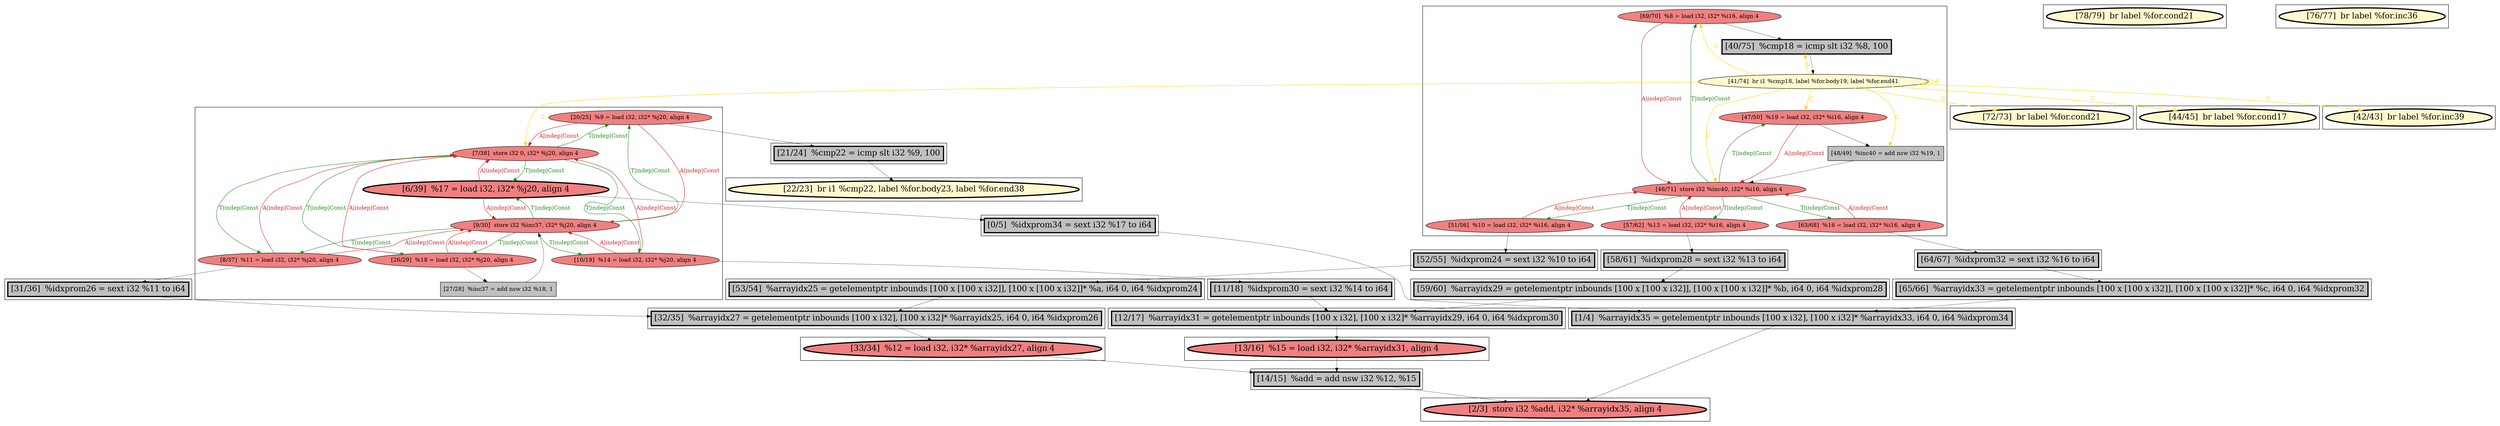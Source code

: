 
digraph G {



node890->node892 [style=solid,color=black,label="",penwidth=0.5,fontcolor=black ]
node881->node880 [style=solid,color=black,label="",penwidth=0.5,fontcolor=black ]
node909->node904 [style=solid,color=black,label="",penwidth=0.5,fontcolor=black ]
node878->node877 [style=solid,color=black,label="",penwidth=0.5,fontcolor=black ]
node887->node885 [style=solid,color=gold,label="C",penwidth=1.0,fontcolor=gold ]
node915->node883 [style=solid,color=black,label="",penwidth=0.5,fontcolor=black ]
node907->node905 [style=solid,color=black,label="",penwidth=0.5,fontcolor=black ]
node892->node887 [style=solid,color=black,label="",penwidth=0.5,fontcolor=black ]
node901->node907 [style=solid,color=black,label="",penwidth=0.5,fontcolor=black ]
node914->node911 [style=solid,color=firebrick3,label="A|indep|Const",penwidth=1.0,fontcolor=firebrick3 ]
node898->node907 [style=solid,color=black,label="",penwidth=0.5,fontcolor=black ]
node879->node878 [style=solid,color=black,label="",penwidth=0.5,fontcolor=black ]
node889->node891 [style=solid,color=black,label="",penwidth=0.5,fontcolor=black ]
node887->node890 [style=solid,color=gold,label="C",penwidth=1.0,fontcolor=gold ]
node910->node916 [style=solid,color=black,label="",penwidth=0.5,fontcolor=black ]
node893->node896 [style=solid,color=black,label="",penwidth=0.5,fontcolor=black ]
node891->node895 [style=solid,color=forestgreen,label="T|indep|Const",penwidth=1.0,fontcolor=forestgreen ]
node880->node877 [style=solid,color=black,label="",penwidth=0.5,fontcolor=black ]
node883->node882 [style=solid,color=black,label="",penwidth=0.5,fontcolor=black ]
node914->node898 [style=solid,color=black,label="",penwidth=0.5,fontcolor=black ]
node888->node889 [style=solid,color=black,label="",penwidth=0.5,fontcolor=black ]
node887->node911 [style=solid,color=gold,label="C",penwidth=1.0,fontcolor=gold ]
node895->node900 [style=solid,color=black,label="",penwidth=0.5,fontcolor=black ]
node911->node912 [style=solid,color=forestgreen,label="T|indep|Const",penwidth=1.0,fontcolor=forestgreen ]
node913->node909 [style=solid,color=forestgreen,label="T|indep|Const",penwidth=1.0,fontcolor=forestgreen ]
node909->node913 [style=solid,color=firebrick3,label="A|indep|Const",penwidth=1.0,fontcolor=firebrick3 ]
node912->node911 [style=solid,color=firebrick3,label="A|indep|Const",penwidth=1.0,fontcolor=firebrick3 ]
node887->node888 [style=solid,color=gold,label="C",penwidth=1.0,fontcolor=gold ]
node913->node910 [style=solid,color=forestgreen,label="T|indep|Const",penwidth=1.0,fontcolor=forestgreen ]
node894->node897 [style=solid,color=black,label="",penwidth=0.5,fontcolor=black ]
node882->node881 [style=solid,color=black,label="",penwidth=0.5,fontcolor=black ]
node912->node913 [style=solid,color=firebrick3,label="A|indep|Const",penwidth=1.0,fontcolor=firebrick3 ]
node911->node915 [style=solid,color=forestgreen,label="T|indep|Const",penwidth=1.0,fontcolor=forestgreen ]
node887->node903 [style=solid,color=gold,label="C",penwidth=1.0,fontcolor=gold ]
node911->node914 [style=solid,color=forestgreen,label="T|indep|Const",penwidth=1.0,fontcolor=forestgreen ]
node911->node910 [style=solid,color=forestgreen,label="T|indep|Const",penwidth=1.0,fontcolor=forestgreen ]
node913->node912 [style=solid,color=forestgreen,label="T|indep|Const",penwidth=1.0,fontcolor=forestgreen ]
node891->node888 [style=solid,color=forestgreen,label="T|indep|Const",penwidth=1.0,fontcolor=forestgreen ]
node887->node908 [style=solid,color=gold,label="C",penwidth=1.0,fontcolor=gold ]
node895->node891 [style=solid,color=firebrick3,label="A|indep|Const",penwidth=1.0,fontcolor=firebrick3 ]
node897->node899 [style=solid,color=black,label="",penwidth=0.5,fontcolor=black ]
node887->node891 [style=solid,color=gold,label="C",penwidth=1.0,fontcolor=gold ]
node905->node880 [style=solid,color=black,label="",penwidth=0.5,fontcolor=black ]
node913->node914 [style=solid,color=forestgreen,label="T|indep|Const",penwidth=1.0,fontcolor=forestgreen ]
node899->node882 [style=solid,color=black,label="",penwidth=0.5,fontcolor=black ]
node900->node901 [style=solid,color=black,label="",penwidth=0.5,fontcolor=black ]
node887->node887 [style=solid,color=gold,label="C",penwidth=1.0,fontcolor=gold ]
node887->node889 [style=solid,color=gold,label="C",penwidth=1.0,fontcolor=gold ]
node914->node913 [style=solid,color=firebrick3,label="A|indep|Const",penwidth=1.0,fontcolor=firebrick3 ]
node910->node911 [style=solid,color=firebrick3,label="A|indep|Const",penwidth=1.0,fontcolor=firebrick3 ]
node891->node893 [style=solid,color=forestgreen,label="T|indep|Const",penwidth=1.0,fontcolor=forestgreen ]
node894->node891 [style=solid,color=firebrick3,label="A|indep|Const",penwidth=1.0,fontcolor=firebrick3 ]
node916->node913 [style=solid,color=black,label="",penwidth=0.5,fontcolor=black ]
node891->node894 [style=solid,color=forestgreen,label="T|indep|Const",penwidth=1.0,fontcolor=forestgreen ]
node915->node913 [style=solid,color=firebrick3,label="A|indep|Const",penwidth=1.0,fontcolor=firebrick3 ]
node913->node915 [style=solid,color=forestgreen,label="T|indep|Const",penwidth=1.0,fontcolor=forestgreen ]
node886->node878 [style=solid,color=black,label="",penwidth=0.5,fontcolor=black ]
node910->node913 [style=solid,color=firebrick3,label="A|indep|Const",penwidth=1.0,fontcolor=firebrick3 ]
node909->node911 [style=solid,color=firebrick3,label="A|indep|Const",penwidth=1.0,fontcolor=firebrick3 ]
node896->node886 [style=solid,color=black,label="",penwidth=0.5,fontcolor=black ]
node893->node891 [style=solid,color=firebrick3,label="A|indep|Const",penwidth=1.0,fontcolor=firebrick3 ]
node911->node909 [style=solid,color=forestgreen,label="T|indep|Const",penwidth=1.0,fontcolor=forestgreen ]
node887->node892 [style=solid,color=gold,label="C",penwidth=1.0,fontcolor=gold ]
node890->node891 [style=solid,color=firebrick3,label="A|indep|Const",penwidth=1.0,fontcolor=firebrick3 ]
node891->node890 [style=solid,color=forestgreen,label="T|indep|Const",penwidth=1.0,fontcolor=forestgreen ]
node912->node879 [style=solid,color=black,label="",penwidth=0.5,fontcolor=black ]
node888->node891 [style=solid,color=firebrick3,label="A|indep|Const",penwidth=1.0,fontcolor=firebrick3 ]
node915->node911 [style=solid,color=firebrick3,label="A|indep|Const",penwidth=1.0,fontcolor=firebrick3 ]
node904->node884 [style=solid,color=black,label="",penwidth=0.5,fontcolor=black ]


subgraph cluster24 {


node916 [fillcolor=grey,label="[27/28]  %inc37 = add nsw i32 %18, 1",shape=rectangle,style=filled ]
node915 [fillcolor=lightcoral,label="[10/19]  %14 = load i32, i32* %j20, align 4",shape=ellipse,style=filled ]
node910 [fillcolor=lightcoral,label="[26/29]  %18 = load i32, i32* %j20, align 4",shape=ellipse,style=filled ]
node909 [fillcolor=lightcoral,label="[20/25]  %9 = load i32, i32* %j20, align 4",shape=ellipse,style=filled ]
node911 [fillcolor=lightcoral,label="[7/38]  store i32 0, i32* %j20, align 4",shape=ellipse,style=filled ]
node914 [fillcolor=lightcoral,label="[8/37]  %11 = load i32, i32* %j20, align 4",shape=ellipse,style=filled ]
node912 [penwidth=3.0,fontsize=20,fillcolor=lightcoral,label="[6/39]  %17 = load i32, i32* %j20, align 4",shape=ellipse,style=filled ]
node913 [fillcolor=lightcoral,label="[9/30]  store i32 %inc37, i32* %j20, align 4",shape=ellipse,style=filled ]



}

subgraph cluster22 {


node907 [penwidth=3.0,fontsize=20,fillcolor=grey,label="[32/35]  %arrayidx27 = getelementptr inbounds [100 x i32], [100 x i32]* %arrayidx25, i64 0, i64 %idxprom26",shape=rectangle,style=filled ]



}

subgraph cluster20 {


node905 [penwidth=3.0,fontsize=20,fillcolor=lightcoral,label="[33/34]  %12 = load i32, i32* %arrayidx27, align 4",shape=ellipse,style=filled ]



}

subgraph cluster18 {


node903 [penwidth=3.0,fontsize=20,fillcolor=lemonchiffon,label="[44/45]  br label %for.cond17",shape=ellipse,style=filled ]



}

subgraph cluster16 {


node901 [penwidth=3.0,fontsize=20,fillcolor=grey,label="[53/54]  %arrayidx25 = getelementptr inbounds [100 x [100 x i32]], [100 x [100 x i32]]* %a, i64 0, i64 %idxprom24",shape=rectangle,style=filled ]



}

subgraph cluster17 {


node902 [penwidth=3.0,fontsize=20,fillcolor=lemonchiffon,label="[78/79]  br label %for.cond21",shape=ellipse,style=filled ]



}

subgraph cluster4 {


node881 [penwidth=3.0,fontsize=20,fillcolor=lightcoral,label="[13/16]  %15 = load i32, i32* %arrayidx31, align 4",shape=ellipse,style=filled ]



}

subgraph cluster3 {


node880 [penwidth=3.0,fontsize=20,fillcolor=grey,label="[14/15]  %add = add nsw i32 %12, %15",shape=rectangle,style=filled ]



}

subgraph cluster2 {


node879 [penwidth=3.0,fontsize=20,fillcolor=grey,label="[0/5]  %idxprom34 = sext i32 %17 to i64",shape=rectangle,style=filled ]



}

subgraph cluster1 {


node878 [penwidth=3.0,fontsize=20,fillcolor=grey,label="[1/4]  %arrayidx35 = getelementptr inbounds [100 x i32], [100 x i32]* %arrayidx33, i64 0, i64 %idxprom34",shape=rectangle,style=filled ]



}

subgraph cluster12 {


node897 [penwidth=3.0,fontsize=20,fillcolor=grey,label="[58/61]  %idxprom28 = sext i32 %13 to i64",shape=rectangle,style=filled ]



}

subgraph cluster5 {


node882 [penwidth=3.0,fontsize=20,fillcolor=grey,label="[12/17]  %arrayidx31 = getelementptr inbounds [100 x i32], [100 x i32]* %arrayidx29, i64 0, i64 %idxprom30",shape=rectangle,style=filled ]



}

subgraph cluster0 {


node877 [penwidth=3.0,fontsize=20,fillcolor=lightcoral,label="[2/3]  store i32 %add, i32* %arrayidx35, align 4",shape=ellipse,style=filled ]



}

subgraph cluster6 {


node883 [penwidth=3.0,fontsize=20,fillcolor=grey,label="[11/18]  %idxprom30 = sext i32 %14 to i64",shape=rectangle,style=filled ]



}

subgraph cluster14 {


node899 [penwidth=3.0,fontsize=20,fillcolor=grey,label="[59/60]  %arrayidx29 = getelementptr inbounds [100 x [100 x i32]], [100 x [100 x i32]]* %b, i64 0, i64 %idxprom28",shape=rectangle,style=filled ]



}

subgraph cluster7 {


node884 [penwidth=3.0,fontsize=20,fillcolor=lemonchiffon,label="[22/23]  br i1 %cmp22, label %for.body23, label %for.end38",shape=ellipse,style=filled ]



}

subgraph cluster23 {


node908 [penwidth=3.0,fontsize=20,fillcolor=lemonchiffon,label="[42/43]  br label %for.inc39",shape=ellipse,style=filled ]



}

subgraph cluster8 {


node885 [penwidth=3.0,fontsize=20,fillcolor=lemonchiffon,label="[72/73]  br label %for.cond21",shape=ellipse,style=filled ]



}

subgraph cluster21 {


node906 [penwidth=3.0,fontsize=20,fillcolor=lemonchiffon,label="[76/77]  br label %for.inc36",shape=ellipse,style=filled ]



}

subgraph cluster9 {


node886 [penwidth=3.0,fontsize=20,fillcolor=grey,label="[65/66]  %arrayidx33 = getelementptr inbounds [100 x [100 x i32]], [100 x [100 x i32]]* %c, i64 0, i64 %idxprom32",shape=rectangle,style=filled ]



}

subgraph cluster19 {


node904 [penwidth=3.0,fontsize=20,fillcolor=grey,label="[21/24]  %cmp22 = icmp slt i32 %9, 100",shape=rectangle,style=filled ]



}

subgraph cluster10 {


node895 [fillcolor=lightcoral,label="[51/56]  %10 = load i32, i32* %i16, align 4",shape=ellipse,style=filled ]
node893 [fillcolor=lightcoral,label="[63/68]  %16 = load i32, i32* %i16, align 4",shape=ellipse,style=filled ]
node888 [fillcolor=lightcoral,label="[47/50]  %19 = load i32, i32* %i16, align 4",shape=ellipse,style=filled ]
node892 [penwidth=3.0,fontsize=20,fillcolor=grey,label="[40/75]  %cmp18 = icmp slt i32 %8, 100",shape=rectangle,style=filled ]
node887 [fillcolor=lemonchiffon,label="[41/74]  br i1 %cmp18, label %for.body19, label %for.end41",shape=ellipse,style=filled ]
node890 [fillcolor=lightcoral,label="[69/70]  %8 = load i32, i32* %i16, align 4",shape=ellipse,style=filled ]
node894 [fillcolor=lightcoral,label="[57/62]  %13 = load i32, i32* %i16, align 4",shape=ellipse,style=filled ]
node891 [fillcolor=lightcoral,label="[46/71]  store i32 %inc40, i32* %i16, align 4",shape=ellipse,style=filled ]
node889 [fillcolor=grey,label="[48/49]  %inc40 = add nsw i32 %19, 1",shape=rectangle,style=filled ]



}

subgraph cluster11 {


node896 [penwidth=3.0,fontsize=20,fillcolor=grey,label="[64/67]  %idxprom32 = sext i32 %16 to i64",shape=rectangle,style=filled ]



}

subgraph cluster13 {


node898 [penwidth=3.0,fontsize=20,fillcolor=grey,label="[31/36]  %idxprom26 = sext i32 %11 to i64",shape=rectangle,style=filled ]



}

subgraph cluster15 {


node900 [penwidth=3.0,fontsize=20,fillcolor=grey,label="[52/55]  %idxprom24 = sext i32 %10 to i64",shape=rectangle,style=filled ]



}

}
